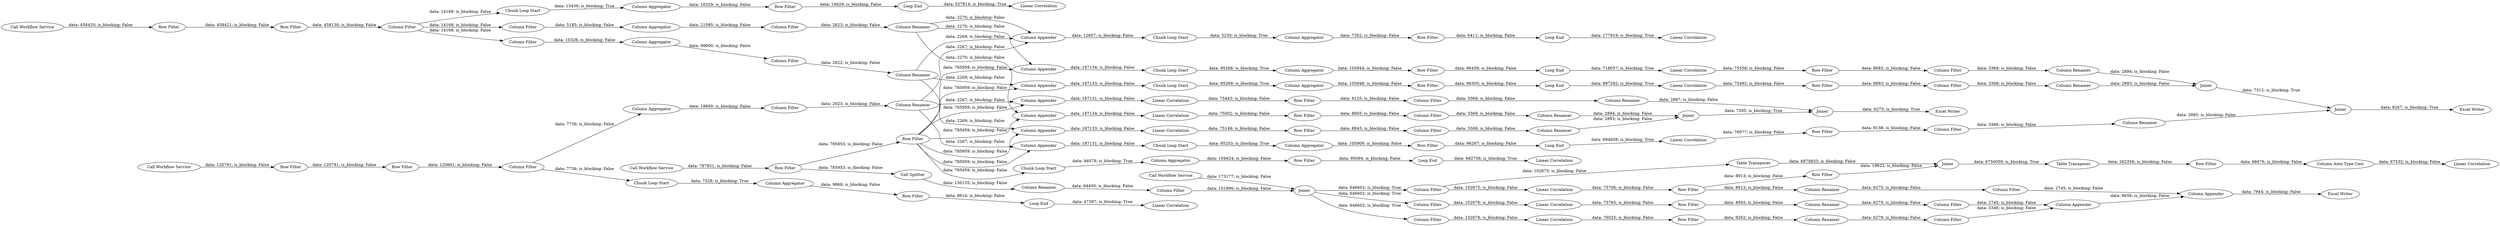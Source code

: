 digraph {
	"-8803194196660892797_67" [label="Row Filter"]
	"-8803194196660892797_108" [label="Column Filter"]
	"-8803194196660892797_111" [label="Column Filter"]
	"2117908327667395041_18" [label="Loop End"]
	"-8803194196660892797_42" [label="Row Filter"]
	"-8803194196660892797_104" [label="Column Filter"]
	"-8803194196660892797_75" [label=Joiner]
	"-8803194196660892797_94" [label="Row Filter"]
	"-8803194196660892797_92" [label="Excel Writer"]
	"-8803194196660892797_100" [label="Cell Splitter"]
	"-3691432195340672477_19" [label="Chunk Loop Start"]
	"-8803194196660892797_124" [label="Table Transposer"]
	"-4339802583602525203_19" [label="Chunk Loop Start"]
	"-8803194196660892797_65" [label="Row Filter"]
	"-2799303064606435743_19" [label="Chunk Loop Start"]
	"-8803194196660892797_15" [label="Row Filter"]
	"-8803194196660892797_48" [label="Column Filter"]
	"-8803194196660892797_116" [label="Column Renamer"]
	"-8803194196660892797_25" [label="Column Filter"]
	"-8803194196660892797_95" [label="Row Filter"]
	"7963278188402875640_20" [label="Column Aggregator"]
	"-8803194196660892797_106" [label="Linear Correlation"]
	"-8803194196660892797_109" [label="Linear Correlation"]
	"-8803194196660892797_53" [label="Column Renamer"]
	"-8803194196660892797_16" [label="Linear Correlation"]
	"-8803194196660892797_55" [label="Row Filter"]
	"-2799303064606435743_21" [label="Row Filter"]
	"-2799303064606435743_20" [label="Column Aggregator"]
	"-8803194196660892797_76" [label="Excel Writer"]
	"-8803194196660892797_71" [label="Column Filter"]
	"-8803194196660892797_61" [label="Column Filter"]
	"7963278188402875640_18" [label="Loop End"]
	"-8803194196660892797_45" [label="Call Workflow Service"]
	"-8803194196660892797_110" [label="Row Filter"]
	"-8803194196660892797_33" [label="Linear Correlation"]
	"-8803194196660892797_70" [label="Column Filter"]
	"-8803194196660892797_50" [label="Row Filter"]
	"-8803194196660892797_62" [label="Column Appender"]
	"-8803194196660892797_122" [label=Joiner]
	"-8803194196660892797_47" [label="Column Aggregator"]
	"-8803194196660892797_30" [label="Column Filter"]
	"-8803194196660892797_38" [label="Linear Correlation"]
	"-8803194196660892797_97" [label="Row Filter"]
	"-8803194196660892797_49" [label="Column Filter"]
	"-8803194196660892797_26" [label="Column Appender"]
	"-8803194196660892797_105" [label="Row Filter"]
	"-8803194196660892797_72" [label="Column Renamer"]
	"2117908327667395041_19" [label="Chunk Loop Start"]
	"-8803194196660892797_89" [label="Column Appender"]
	"-8803194196660892797_77" [label="Column Filter"]
	"-8803194196660892797_118" [label="Column Renamer"]
	"-8803194196660892797_87" [label="Column Renamer"]
	"2117908327667395041_20" [label="Column Aggregator"]
	"-3691432195340672477_18" [label="Loop End"]
	"-8803194196660892797_24" [label="Column Aggregator"]
	"-8803194196660892797_114" [label="Column Filter"]
	"-8803194196660892797_125" [label="Row Filter"]
	"-8803194196660892797_29" [label="Linear Correlation"]
	"2117908327667395041_21" [label="Row Filter"]
	"-8803194196660892797_119" [label="Column Appender"]
	"935322236409688179_18" [label="Loop End"]
	"-8803194196660892797_98" [label="Call Workflow Service"]
	"-4339802583602525203_20" [label="Column Aggregator"]
	"-3869948778966356077_20" [label="Column Aggregator"]
	"-8803194196660892797_68" [label=Joiner]
	"-8803194196660892797_101" [label="Column Renamer"]
	"-8803194196660892797_54" [label="Row Filter"]
	"-8803194196660892797_90" [label="Linear Correlation"]
	"-8803194196660892797_107" [label="Row Filter"]
	"-8803194196660892797_126" [label="Linear Correlation"]
	"7963278188402875640_19" [label="Chunk Loop Start"]
	"-8803194196660892797_123" [label="Table Transposer"]
	"-8803194196660892797_83" [label="Column Filter"]
	"-8803194196660892797_73" [label="Column Renamer"]
	"-8803194196660892797_66" [label="Row Filter"]
	"-8803194196660892797_14" [label="Linear Correlation"]
	"-3869948778966356077_19" [label="Chunk Loop Start"]
	"-8803194196660892797_17" [label="Row Filter"]
	"-3869948778966356077_21" [label="Row Filter"]
	"7963278188402875640_21" [label="Row Filter"]
	"-8803194196660892797_41" [label="Linear Correlation"]
	"-3691432195340672477_20" [label="Column Aggregator"]
	"-8803194196660892797_80" [label="Column Appender"]
	"-8803194196660892797_35" [label="Column Aggregator"]
	"-8803194196660892797_59" [label="Column Filter"]
	"-8803194196660892797_99" [label=Joiner]
	"-8803194196660892797_82" [label="Linear Correlation"]
	"-8803194196660892797_91" [label=Joiner]
	"-8803194196660892797_51" [label="Column Renamer"]
	"935322236409688179_20" [label="Column Aggregator"]
	"-8803194196660892797_117" [label="Column Filter"]
	"-8803194196660892797_102" [label="Column Filter"]
	"-8803194196660892797_52" [label="Column Renamer"]
	"-3691432195340672477_21" [label="Row Filter"]
	"-2799303064606435743_18" [label="Loop End"]
	"-8803194196660892797_69" [label="Column Filter"]
	"-8803194196660892797_121" [label="Row Filter"]
	"-8803194196660892797_1" [label="Call Workflow Service"]
	"-3869948778966356077_18" [label="Loop End"]
	"935322236409688179_21" [label="Row Filter"]
	"-8803194196660892797_86" [label="Column Renamer"]
	"-8803194196660892797_113" [label="Column Renamer"]
	"-8803194196660892797_127" [label="Column Auto Type Cast"]
	"-8803194196660892797_85" [label="Column Appender"]
	"-4339802583602525203_18" [label="Loop End"]
	"-8803194196660892797_103" [label="Linear Correlation"]
	"-8803194196660892797_2" [label="Call Workflow Service"]
	"-8803194196660892797_96" [label="Linear Correlation"]
	"-8803194196660892797_84" [label="Column Renamer"]
	"-4339802583602525203_21" [label="Row Filter"]
	"-8803194196660892797_79" [label="Column Filter"]
	"-8803194196660892797_31" [label="Column Appender"]
	"-8803194196660892797_64" [label="Linear Correlation"]
	"-8803194196660892797_112" [label="Column Appender"]
	"-8803194196660892797_60" [label="Column Filter"]
	"-8803194196660892797_74" [label="Column Renamer"]
	"-8803194196660892797_115" [label="Column Filter"]
	"-8803194196660892797_36" [label="Column Appender"]
	"-8803194196660892797_78" [label=Joiner]
	"935322236409688179_19" [label="Chunk Loop Start"]
	"-8803194196660892797_120" [label="Excel Writer"]
	"-8803194196660892797_87" -> "-8803194196660892797_91" [label="data: 2887; is_blocking: False"]
	"-8803194196660892797_52" -> "-8803194196660892797_31" [label="data: 2269; is_blocking: False"]
	"-8803194196660892797_99" -> "-8803194196660892797_111" [label="data: 646602; is_blocking: True"]
	"-8803194196660892797_103" -> "-8803194196660892797_105" [label="data: 76025; is_blocking: False"]
	"-8803194196660892797_111" -> "-8803194196660892797_109" [label="data: 102675; is_blocking: False"]
	"-8803194196660892797_36" -> "935322236409688179_19" [label="data: 12857; is_blocking: False"]
	"935322236409688179_19" -> "935322236409688179_20" [label="data: 5230; is_blocking: True"]
	"-8803194196660892797_111" -> "-8803194196660892797_123" [label="data: 102675; is_blocking: False"]
	"-8803194196660892797_77" -> "-8803194196660892797_86" [label="data: 3368; is_blocking: False"]
	"-8803194196660892797_118" -> "-8803194196660892797_117" [label="data: 6275; is_blocking: False"]
	"-8803194196660892797_91" -> "-8803194196660892797_92" [label="data: 9273; is_blocking: True"]
	"-8803194196660892797_122" -> "-8803194196660892797_124" [label="data: 6750059; is_blocking: True"]
	"-8803194196660892797_116" -> "-8803194196660892797_115" [label="data: 6275; is_blocking: False"]
	"-8803194196660892797_54" -> "-8803194196660892797_89" [label="data: 785959; is_blocking: False"]
	"-2799303064606435743_20" -> "-2799303064606435743_21" [label="data: 105909; is_blocking: False"]
	"-8803194196660892797_78" -> "-8803194196660892797_91" [label="data: 7295; is_blocking: True"]
	"-8803194196660892797_124" -> "-8803194196660892797_125" [label="data: 262356; is_blocking: False"]
	"-4339802583602525203_19" -> "-4339802583602525203_20" [label="data: 95266; is_blocking: True"]
	"-8803194196660892797_54" -> "-8803194196660892797_31" [label="data: 785959; is_blocking: False"]
	"-8803194196660892797_24" -> "-8803194196660892797_25" [label="data: 21095; is_blocking: False"]
	"-8803194196660892797_2" -> "-8803194196660892797_17" [label="data: 787831; is_blocking: False"]
	"-2799303064606435743_19" -> "-2799303064606435743_20" [label="data: 95253; is_blocking: True"]
	"-3869948778966356077_20" -> "-3869948778966356077_21" [label="data: 9868; is_blocking: False"]
	"-8803194196660892797_96" -> "-8803194196660892797_97" [label="data: 75149; is_blocking: False"]
	"-3691432195340672477_21" -> "-3691432195340672477_18" [label="data: 96305; is_blocking: False"]
	"-3869948778966356077_19" -> "-3869948778966356077_20" [label="data: 7528; is_blocking: True"]
	"935322236409688179_20" -> "935322236409688179_21" [label="data: 7352; is_blocking: False"]
	"-8803194196660892797_33" -> "-8803194196660892797_67" [label="data: 75492; is_blocking: False"]
	"-8803194196660892797_97" -> "-8803194196660892797_77" [label="data: 8845; is_blocking: False"]
	"-8803194196660892797_53" -> "-8803194196660892797_80" [label="data: 2270; is_blocking: False"]
	"-8803194196660892797_85" -> "-8803194196660892797_90" [label="data: 187131; is_blocking: False"]
	"-8803194196660892797_105" -> "-8803194196660892797_113" [label="data: 9262; is_blocking: False"]
	"-8803194196660892797_45" -> "-8803194196660892797_42" [label="data: 120791; is_blocking: False"]
	"-8803194196660892797_51" -> "-8803194196660892797_62" [label="data: 2267; is_blocking: False"]
	"-8803194196660892797_48" -> "-8803194196660892797_51" [label="data: 2623; is_blocking: False"]
	"-8803194196660892797_30" -> "-8803194196660892797_52" [label="data: 2622; is_blocking: False"]
	"-8803194196660892797_54" -> "-8803194196660892797_26" [label="data: 785959; is_blocking: False"]
	"-8803194196660892797_127" -> "-8803194196660892797_126" [label="data: 67532; is_blocking: False"]
	"-8803194196660892797_68" -> "-8803194196660892797_75" [label="data: 7312; is_blocking: True"]
	"-8803194196660892797_54" -> "-8803194196660892797_62" [label="data: 785959; is_blocking: False"]
	"-8803194196660892797_115" -> "-8803194196660892797_112" [label="data: 2745; is_blocking: False"]
	"-8803194196660892797_94" -> "-8803194196660892797_83" [label="data: 9125; is_blocking: False"]
	"-8803194196660892797_102" -> "-8803194196660892797_99" [label="data: 101996; is_blocking: False"]
	"-3691432195340672477_19" -> "-3691432195340672477_20" [label="data: 95269; is_blocking: True"]
	"-8803194196660892797_107" -> "-8803194196660892797_116" [label="data: 8945; is_blocking: False"]
	"-8803194196660892797_86" -> "-8803194196660892797_78" [label="data: 2893; is_blocking: False"]
	"-8803194196660892797_52" -> "-8803194196660892797_36" [label="data: 2269; is_blocking: False"]
	"-8803194196660892797_106" -> "-8803194196660892797_107" [label="data: 75765; is_blocking: False"]
	"-4339802583602525203_20" -> "-4339802583602525203_21" [label="data: 105944; is_blocking: False"]
	"-8803194196660892797_108" -> "-8803194196660892797_106" [label="data: 102676; is_blocking: False"]
	"-8803194196660892797_52" -> "-8803194196660892797_89" [label="data: 2269; is_blocking: False"]
	"-8803194196660892797_123" -> "-8803194196660892797_122" [label="data: 6970833; is_blocking: False"]
	"-8803194196660892797_35" -> "-8803194196660892797_30" [label="data: 99000; is_blocking: False"]
	"-8803194196660892797_101" -> "-8803194196660892797_102" [label="data: 94400; is_blocking: False"]
	"-8803194196660892797_70" -> "-8803194196660892797_73" [label="data: 3368; is_blocking: False"]
	"-8803194196660892797_82" -> "-8803194196660892797_95" [label="data: 75002; is_blocking: False"]
	"-8803194196660892797_119" -> "-8803194196660892797_120" [label="data: 7944; is_blocking: False"]
	"-8803194196660892797_59" -> "2117908327667395041_19" [label="data: 14168; is_blocking: False"]
	"-8803194196660892797_84" -> "-8803194196660892797_78" [label="data: 2894; is_blocking: False"]
	"-8803194196660892797_110" -> "-8803194196660892797_121" [label="data: 8913; is_blocking: False"]
	"-8803194196660892797_95" -> "-8803194196660892797_79" [label="data: 8665; is_blocking: False"]
	"-8803194196660892797_62" -> "-2799303064606435743_19" [label="data: 187131; is_blocking: False"]
	"7963278188402875640_20" -> "7963278188402875640_21" [label="data: 104624; is_blocking: False"]
	"-8803194196660892797_79" -> "-8803194196660892797_84" [label="data: 3369; is_blocking: False"]
	"-8803194196660892797_74" -> "-8803194196660892797_75" [label="data: 2885; is_blocking: False"]
	"935322236409688179_21" -> "935322236409688179_18" [label="data: 6411; is_blocking: False"]
	"-8803194196660892797_114" -> "-8803194196660892797_112" [label="data: 3346; is_blocking: False"]
	"-8803194196660892797_110" -> "-8803194196660892797_118" [label="data: 8913; is_blocking: False"]
	"-8803194196660892797_100" -> "-8803194196660892797_101" [label="data: 150135; is_blocking: False"]
	"-8803194196660892797_90" -> "-8803194196660892797_94" [label="data: 75443; is_blocking: False"]
	"2117908327667395041_21" -> "2117908327667395041_18" [label="data: 14629; is_blocking: False"]
	"-3691432195340672477_20" -> "-3691432195340672477_21" [label="data: 105948; is_blocking: False"]
	"-8803194196660892797_17" -> "-8803194196660892797_54" [label="data: 785953; is_blocking: False"]
	"-8803194196660892797_65" -> "-8803194196660892797_71" [label="data: 9138; is_blocking: False"]
	"2117908327667395041_19" -> "2117908327667395041_20" [label="data: 13439; is_blocking: True"]
	"-8803194196660892797_121" -> "-8803194196660892797_122" [label="data: 19622; is_blocking: False"]
	"-8803194196660892797_31" -> "-3691432195340672477_19" [label="data: 187133; is_blocking: False"]
	"7963278188402875640_21" -> "7963278188402875640_18" [label="data: 95094; is_blocking: False"]
	"-3869948778966356077_18" -> "-8803194196660892797_41" [label="data: 47397; is_blocking: True"]
	"-8803194196660892797_113" -> "-8803194196660892797_114" [label="data: 6279; is_blocking: False"]
	"-8803194196660892797_15" -> "-8803194196660892797_55" [label="data: 458421; is_blocking: False"]
	"-8803194196660892797_51" -> "-8803194196660892797_36" [label="data: 2267; is_blocking: False"]
	"-8803194196660892797_75" -> "-8803194196660892797_76" [label="data: 9267; is_blocking: True"]
	"-8803194196660892797_29" -> "-8803194196660892797_66" [label="data: 75558; is_blocking: False"]
	"-8803194196660892797_89" -> "-8803194196660892797_96" [label="data: 187133; is_blocking: False"]
	"-8803194196660892797_66" -> "-8803194196660892797_69" [label="data: 8683; is_blocking: False"]
	"-8803194196660892797_51" -> "-8803194196660892797_85" [label="data: 2267; is_blocking: False"]
	"-8803194196660892797_104" -> "-8803194196660892797_103" [label="data: 102678; is_blocking: False"]
	"-8803194196660892797_47" -> "-8803194196660892797_48" [label="data: 18800; is_blocking: False"]
	"-2799303064606435743_18" -> "-8803194196660892797_64" [label="data: 694658; is_blocking: True"]
	"-8803194196660892797_72" -> "-8803194196660892797_68" [label="data: 2894; is_blocking: False"]
	"-8803194196660892797_80" -> "-8803194196660892797_82" [label="data: 187134; is_blocking: False"]
	"-8803194196660892797_99" -> "-8803194196660892797_104" [label="data: 646602; is_blocking: True"]
	"-8803194196660892797_17" -> "-8803194196660892797_100" [label="data: 785953; is_blocking: False"]
	"7963278188402875640_19" -> "7963278188402875640_20" [label="data: 94078; is_blocking: True"]
	"-8803194196660892797_61" -> "-8803194196660892797_35" [label="data: 10326; is_blocking: False"]
	"-8803194196660892797_50" -> "-8803194196660892797_49" [label="data: 120661; is_blocking: False"]
	"-3869948778966356077_21" -> "-3869948778966356077_18" [label="data: 8614; is_blocking: False"]
	"-8803194196660892797_49" -> "-3869948778966356077_19" [label="data: 7736; is_blocking: False"]
	"-4339802583602525203_21" -> "-4339802583602525203_18" [label="data: 96458; is_blocking: False"]
	"-8803194196660892797_67" -> "-8803194196660892797_70" [label="data: 8893; is_blocking: False"]
	"-8803194196660892797_71" -> "-8803194196660892797_74" [label="data: 3366; is_blocking: False"]
	"-4339802583602525203_18" -> "-8803194196660892797_29" [label="data: 718057; is_blocking: True"]
	"-8803194196660892797_54" -> "-8803194196660892797_80" [label="data: 785959; is_blocking: False"]
	"-8803194196660892797_112" -> "-8803194196660892797_119" [label="data: 6656; is_blocking: False"]
	"-8803194196660892797_69" -> "-8803194196660892797_72" [label="data: 3369; is_blocking: False"]
	"2117908327667395041_20" -> "2117908327667395041_21" [label="data: 16329; is_blocking: False"]
	"-8803194196660892797_54" -> "7963278188402875640_19" [label="data: 785959; is_blocking: False"]
	"-2799303064606435743_21" -> "-2799303064606435743_18" [label="data: 96267; is_blocking: False"]
	"-8803194196660892797_83" -> "-8803194196660892797_87" [label="data: 3368; is_blocking: False"]
	"935322236409688179_18" -> "-8803194196660892797_38" [label="data: 177919; is_blocking: True"]
	"-3691432195340672477_18" -> "-8803194196660892797_33" [label="data: 897292; is_blocking: True"]
	"-8803194196660892797_26" -> "-4339802583602525203_19" [label="data: 187134; is_blocking: False"]
	"-8803194196660892797_1" -> "-8803194196660892797_15" [label="data: 458420; is_blocking: False"]
	"-8803194196660892797_49" -> "-8803194196660892797_47" [label="data: 7736; is_blocking: False"]
	"-8803194196660892797_73" -> "-8803194196660892797_68" [label="data: 2893; is_blocking: False"]
	"-8803194196660892797_53" -> "-8803194196660892797_26" [label="data: 2270; is_blocking: False"]
	"-8803194196660892797_59" -> "-8803194196660892797_60" [label="data: 14168; is_blocking: False"]
	"7963278188402875640_18" -> "-8803194196660892797_16" [label="data: 682756; is_blocking: True"]
	"2117908327667395041_18" -> "-8803194196660892797_14" [label="data: 527814; is_blocking: True"]
	"-8803194196660892797_60" -> "-8803194196660892797_24" [label="data: 5185; is_blocking: False"]
	"-8803194196660892797_54" -> "-8803194196660892797_85" [label="data: 785959; is_blocking: False"]
	"-8803194196660892797_117" -> "-8803194196660892797_119" [label="data: 2745; is_blocking: False"]
	"-8803194196660892797_64" -> "-8803194196660892797_65" [label="data: 76077; is_blocking: False"]
	"-8803194196660892797_25" -> "-8803194196660892797_53" [label="data: 2623; is_blocking: False"]
	"-8803194196660892797_99" -> "-8803194196660892797_108" [label="data: 646602; is_blocking: True"]
	"-8803194196660892797_53" -> "-8803194196660892797_36" [label="data: 2270; is_blocking: False"]
	"-8803194196660892797_109" -> "-8803194196660892797_110" [label="data: 75706; is_blocking: False"]
	"-8803194196660892797_98" -> "-8803194196660892797_99" [label="data: 173177; is_blocking: False"]
	"-8803194196660892797_55" -> "-8803194196660892797_59" [label="data: 458130; is_blocking: False"]
	"-8803194196660892797_59" -> "-8803194196660892797_61" [label="data: 14168; is_blocking: False"]
	"-8803194196660892797_42" -> "-8803194196660892797_50" [label="data: 120791; is_blocking: False"]
	"-8803194196660892797_125" -> "-8803194196660892797_127" [label="data: 66676; is_blocking: False"]
	rankdir=LR
}
